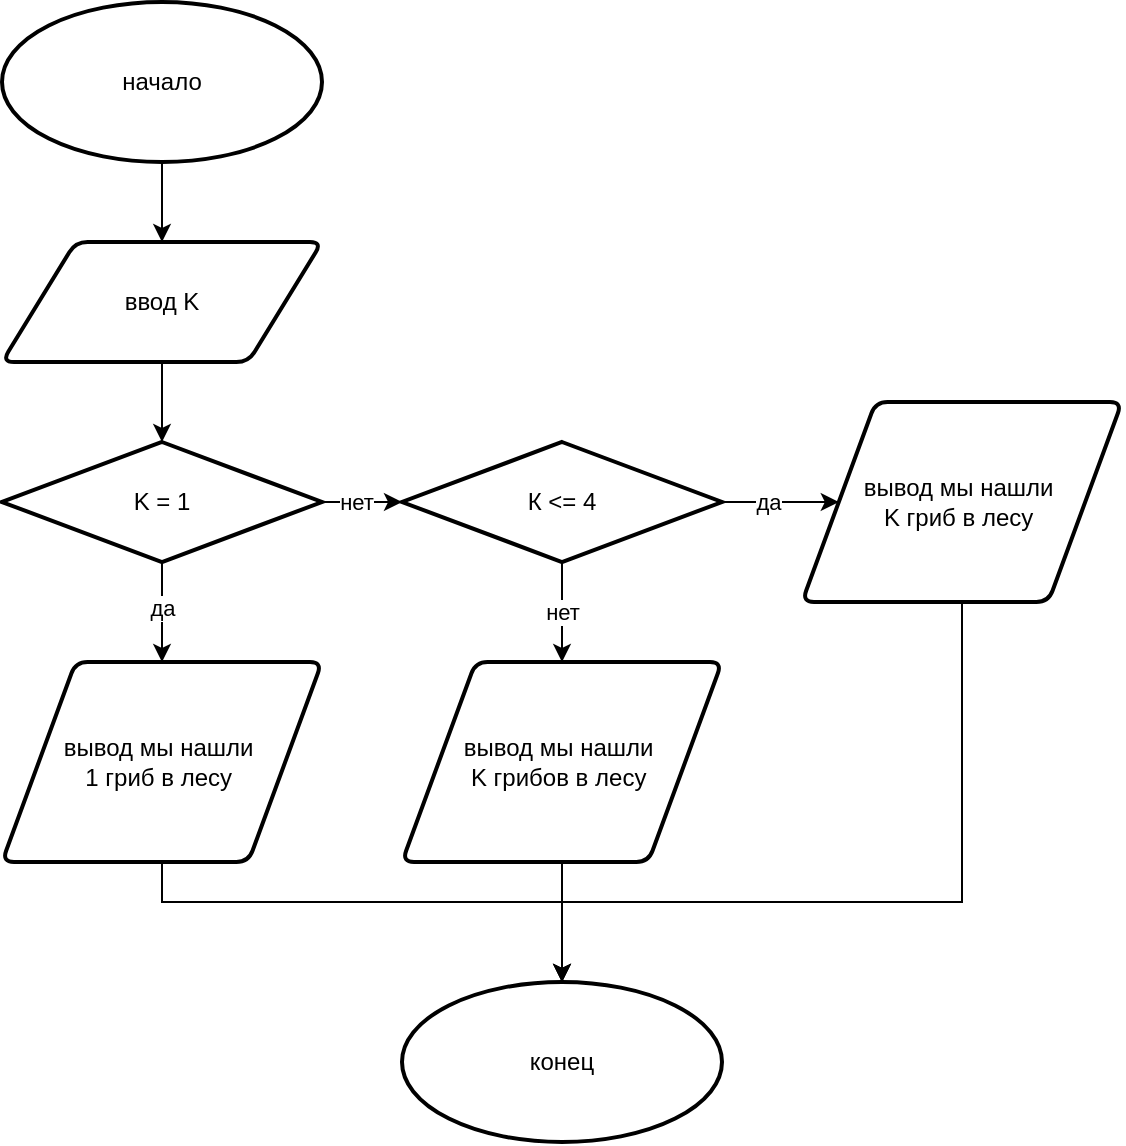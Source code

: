 <mxfile version="25.0.1">
  <diagram id="C5RBs43oDa-KdzZeNtuy" name="Page-1">
    <mxGraphModel dx="1193" dy="2000" grid="1" gridSize="10" guides="1" tooltips="1" connect="1" arrows="1" fold="1" page="1" pageScale="1" pageWidth="827" pageHeight="1169" math="0" shadow="0">
      <root>
        <mxCell id="WIyWlLk6GJQsqaUBKTNV-0" />
        <mxCell id="WIyWlLk6GJQsqaUBKTNV-1" parent="WIyWlLk6GJQsqaUBKTNV-0" />
        <mxCell id="_R9ojxDaMG_nAXajCXDd-2" value="" style="edgeStyle=orthogonalEdgeStyle;rounded=0;orthogonalLoop=1;jettySize=auto;html=1;" parent="WIyWlLk6GJQsqaUBKTNV-1" source="_R9ojxDaMG_nAXajCXDd-0" target="_R9ojxDaMG_nAXajCXDd-1" edge="1">
          <mxGeometry relative="1" as="geometry" />
        </mxCell>
        <mxCell id="_R9ojxDaMG_nAXajCXDd-0" value="начало" style="strokeWidth=2;html=1;shape=mxgraph.flowchart.start_2;whiteSpace=wrap;" parent="WIyWlLk6GJQsqaUBKTNV-1" vertex="1">
          <mxGeometry x="320" width="160" height="80" as="geometry" />
        </mxCell>
        <mxCell id="_R9ojxDaMG_nAXajCXDd-4" value="" style="edgeStyle=orthogonalEdgeStyle;rounded=0;orthogonalLoop=1;jettySize=auto;html=1;" parent="WIyWlLk6GJQsqaUBKTNV-1" source="_R9ojxDaMG_nAXajCXDd-1" edge="1">
          <mxGeometry relative="1" as="geometry">
            <mxPoint x="400" y="220" as="targetPoint" />
          </mxGeometry>
        </mxCell>
        <mxCell id="_R9ojxDaMG_nAXajCXDd-1" value="ввод K" style="shape=parallelogram;html=1;strokeWidth=2;perimeter=parallelogramPerimeter;whiteSpace=wrap;rounded=1;arcSize=12;size=0.23;" parent="WIyWlLk6GJQsqaUBKTNV-1" vertex="1">
          <mxGeometry x="320" y="120" width="160" height="60" as="geometry" />
        </mxCell>
        <mxCell id="ZS0cXaMff4ZHQ3xIGe5S-0" value="" style="edgeStyle=orthogonalEdgeStyle;rounded=0;orthogonalLoop=1;jettySize=auto;html=1;" edge="1" parent="WIyWlLk6GJQsqaUBKTNV-1" source="_R9ojxDaMG_nAXajCXDd-7" target="_R9ojxDaMG_nAXajCXDd-84">
          <mxGeometry relative="1" as="geometry" />
        </mxCell>
        <mxCell id="ZS0cXaMff4ZHQ3xIGe5S-1" value="да" style="edgeLabel;html=1;align=center;verticalAlign=middle;resizable=0;points=[];" vertex="1" connectable="0" parent="ZS0cXaMff4ZHQ3xIGe5S-0">
          <mxGeometry x="-0.087" relative="1" as="geometry">
            <mxPoint as="offset" />
          </mxGeometry>
        </mxCell>
        <mxCell id="ZS0cXaMff4ZHQ3xIGe5S-3" value="" style="edgeStyle=orthogonalEdgeStyle;rounded=0;orthogonalLoop=1;jettySize=auto;html=1;" edge="1" parent="WIyWlLk6GJQsqaUBKTNV-1" source="_R9ojxDaMG_nAXajCXDd-7" target="ZS0cXaMff4ZHQ3xIGe5S-2">
          <mxGeometry relative="1" as="geometry" />
        </mxCell>
        <mxCell id="ZS0cXaMff4ZHQ3xIGe5S-4" value="нет" style="edgeLabel;html=1;align=center;verticalAlign=middle;resizable=0;points=[];" vertex="1" connectable="0" parent="ZS0cXaMff4ZHQ3xIGe5S-3">
          <mxGeometry x="-0.156" y="-1" relative="1" as="geometry">
            <mxPoint y="-1" as="offset" />
          </mxGeometry>
        </mxCell>
        <mxCell id="_R9ojxDaMG_nAXajCXDd-7" value="K = 1" style="strokeWidth=2;html=1;shape=mxgraph.flowchart.decision;whiteSpace=wrap;" parent="WIyWlLk6GJQsqaUBKTNV-1" vertex="1">
          <mxGeometry x="320" y="220" width="160" height="60" as="geometry" />
        </mxCell>
        <mxCell id="_R9ojxDaMG_nAXajCXDd-84" value="вывод&amp;nbsp;&lt;span style=&quot;&quot; lang=&quot;RU&quot;&gt;&lt;font style=&quot;&quot;&gt;&lt;font face=&quot;Helvetica&quot;&gt;мы нашли&amp;nbsp;&lt;/font&gt;&lt;/font&gt;&lt;/span&gt;&lt;div&gt;&lt;span style=&quot;&quot; lang=&quot;RU&quot;&gt;&lt;font style=&quot;&quot;&gt;&lt;font face=&quot;Helvetica&quot;&gt;1 гриб в &lt;/font&gt;&lt;font face=&quot;Helvetica&quot;&gt;лесу&lt;/font&gt;&lt;/font&gt;&lt;/span&gt;&lt;font face=&quot;Helvetica&quot;&gt;&amp;nbsp;&lt;/font&gt;&lt;/div&gt;" style="shape=parallelogram;html=1;strokeWidth=2;perimeter=parallelogramPerimeter;whiteSpace=wrap;rounded=1;arcSize=12;size=0.23;" parent="WIyWlLk6GJQsqaUBKTNV-1" vertex="1">
          <mxGeometry x="320" y="330" width="160" height="100" as="geometry" />
        </mxCell>
        <mxCell id="_R9ojxDaMG_nAXajCXDd-86" value="конец" style="strokeWidth=2;html=1;shape=mxgraph.flowchart.start_2;whiteSpace=wrap;" parent="WIyWlLk6GJQsqaUBKTNV-1" vertex="1">
          <mxGeometry x="520" y="490" width="160" height="80" as="geometry" />
        </mxCell>
        <mxCell id="ZS0cXaMff4ZHQ3xIGe5S-6" value="" style="edgeStyle=orthogonalEdgeStyle;rounded=0;orthogonalLoop=1;jettySize=auto;html=1;" edge="1" parent="WIyWlLk6GJQsqaUBKTNV-1" source="ZS0cXaMff4ZHQ3xIGe5S-2" target="ZS0cXaMff4ZHQ3xIGe5S-5">
          <mxGeometry relative="1" as="geometry" />
        </mxCell>
        <mxCell id="ZS0cXaMff4ZHQ3xIGe5S-7" value="да" style="edgeLabel;html=1;align=center;verticalAlign=middle;resizable=0;points=[];" vertex="1" connectable="0" parent="ZS0cXaMff4ZHQ3xIGe5S-6">
          <mxGeometry x="-0.22" y="-1" relative="1" as="geometry">
            <mxPoint y="-1" as="offset" />
          </mxGeometry>
        </mxCell>
        <mxCell id="ZS0cXaMff4ZHQ3xIGe5S-18" value="" style="edgeStyle=orthogonalEdgeStyle;rounded=0;orthogonalLoop=1;jettySize=auto;html=1;" edge="1" parent="WIyWlLk6GJQsqaUBKTNV-1" source="ZS0cXaMff4ZHQ3xIGe5S-2" target="ZS0cXaMff4ZHQ3xIGe5S-17">
          <mxGeometry relative="1" as="geometry" />
        </mxCell>
        <mxCell id="ZS0cXaMff4ZHQ3xIGe5S-20" value="нет" style="edgeLabel;html=1;align=center;verticalAlign=middle;resizable=0;points=[];" vertex="1" connectable="0" parent="ZS0cXaMff4ZHQ3xIGe5S-18">
          <mxGeometry x="0.004" relative="1" as="geometry">
            <mxPoint as="offset" />
          </mxGeometry>
        </mxCell>
        <mxCell id="ZS0cXaMff4ZHQ3xIGe5S-2" value="К &amp;lt;= 4" style="strokeWidth=2;html=1;shape=mxgraph.flowchart.decision;whiteSpace=wrap;" vertex="1" parent="WIyWlLk6GJQsqaUBKTNV-1">
          <mxGeometry x="520" y="220" width="160" height="60" as="geometry" />
        </mxCell>
        <mxCell id="ZS0cXaMff4ZHQ3xIGe5S-23" style="edgeStyle=orthogonalEdgeStyle;rounded=0;orthogonalLoop=1;jettySize=auto;html=1;" edge="1" parent="WIyWlLk6GJQsqaUBKTNV-1" source="ZS0cXaMff4ZHQ3xIGe5S-5">
          <mxGeometry relative="1" as="geometry">
            <mxPoint x="600" y="490" as="targetPoint" />
            <Array as="points">
              <mxPoint x="800" y="450" />
              <mxPoint x="600" y="450" />
            </Array>
          </mxGeometry>
        </mxCell>
        <mxCell id="ZS0cXaMff4ZHQ3xIGe5S-5" value="вывод&amp;nbsp;&lt;span style=&quot;&quot; lang=&quot;RU&quot;&gt;&lt;font style=&quot;&quot;&gt;&lt;font face=&quot;Helvetica&quot;&gt;мы нашли&amp;nbsp;&lt;/font&gt;&lt;/font&gt;&lt;/span&gt;&lt;div&gt;&lt;span style=&quot;&quot; lang=&quot;RU&quot;&gt;&lt;font style=&quot;&quot;&gt;&lt;font face=&quot;Helvetica&quot;&gt;K гриб в &lt;/font&gt;&lt;font face=&quot;Helvetica&quot;&gt;лесу&lt;/font&gt;&lt;/font&gt;&lt;/span&gt;&lt;font face=&quot;Helvetica&quot;&gt;&amp;nbsp;&lt;/font&gt;&lt;/div&gt;" style="shape=parallelogram;html=1;strokeWidth=2;perimeter=parallelogramPerimeter;whiteSpace=wrap;rounded=1;arcSize=12;size=0.23;" vertex="1" parent="WIyWlLk6GJQsqaUBKTNV-1">
          <mxGeometry x="720" y="200" width="160" height="100" as="geometry" />
        </mxCell>
        <mxCell id="ZS0cXaMff4ZHQ3xIGe5S-17" value="вывод&amp;nbsp;&lt;span style=&quot;&quot; lang=&quot;RU&quot;&gt;&lt;font style=&quot;&quot;&gt;&lt;font face=&quot;Helvetica&quot;&gt;мы нашли&amp;nbsp;&lt;/font&gt;&lt;/font&gt;&lt;/span&gt;&lt;div&gt;&lt;span style=&quot;&quot; lang=&quot;RU&quot;&gt;&lt;font style=&quot;&quot;&gt;&lt;font face=&quot;Helvetica&quot;&gt;K грибов в &lt;/font&gt;&lt;font face=&quot;Helvetica&quot;&gt;лесу&lt;/font&gt;&lt;/font&gt;&lt;/span&gt;&lt;font face=&quot;Helvetica&quot;&gt;&amp;nbsp;&lt;/font&gt;&lt;/div&gt;" style="shape=parallelogram;html=1;strokeWidth=2;perimeter=parallelogramPerimeter;whiteSpace=wrap;rounded=1;arcSize=12;size=0.23;" vertex="1" parent="WIyWlLk6GJQsqaUBKTNV-1">
          <mxGeometry x="520" y="330" width="160" height="100" as="geometry" />
        </mxCell>
        <mxCell id="ZS0cXaMff4ZHQ3xIGe5S-21" style="edgeStyle=orthogonalEdgeStyle;rounded=0;orthogonalLoop=1;jettySize=auto;html=1;entryX=0.5;entryY=0;entryDx=0;entryDy=0;entryPerimeter=0;" edge="1" parent="WIyWlLk6GJQsqaUBKTNV-1" source="ZS0cXaMff4ZHQ3xIGe5S-17" target="_R9ojxDaMG_nAXajCXDd-86">
          <mxGeometry relative="1" as="geometry" />
        </mxCell>
        <mxCell id="ZS0cXaMff4ZHQ3xIGe5S-22" style="edgeStyle=orthogonalEdgeStyle;rounded=0;orthogonalLoop=1;jettySize=auto;html=1;entryX=0.5;entryY=0;entryDx=0;entryDy=0;entryPerimeter=0;" edge="1" parent="WIyWlLk6GJQsqaUBKTNV-1" source="_R9ojxDaMG_nAXajCXDd-84" target="_R9ojxDaMG_nAXajCXDd-86">
          <mxGeometry relative="1" as="geometry">
            <Array as="points">
              <mxPoint x="400" y="450" />
              <mxPoint x="600" y="450" />
            </Array>
          </mxGeometry>
        </mxCell>
      </root>
    </mxGraphModel>
  </diagram>
</mxfile>
